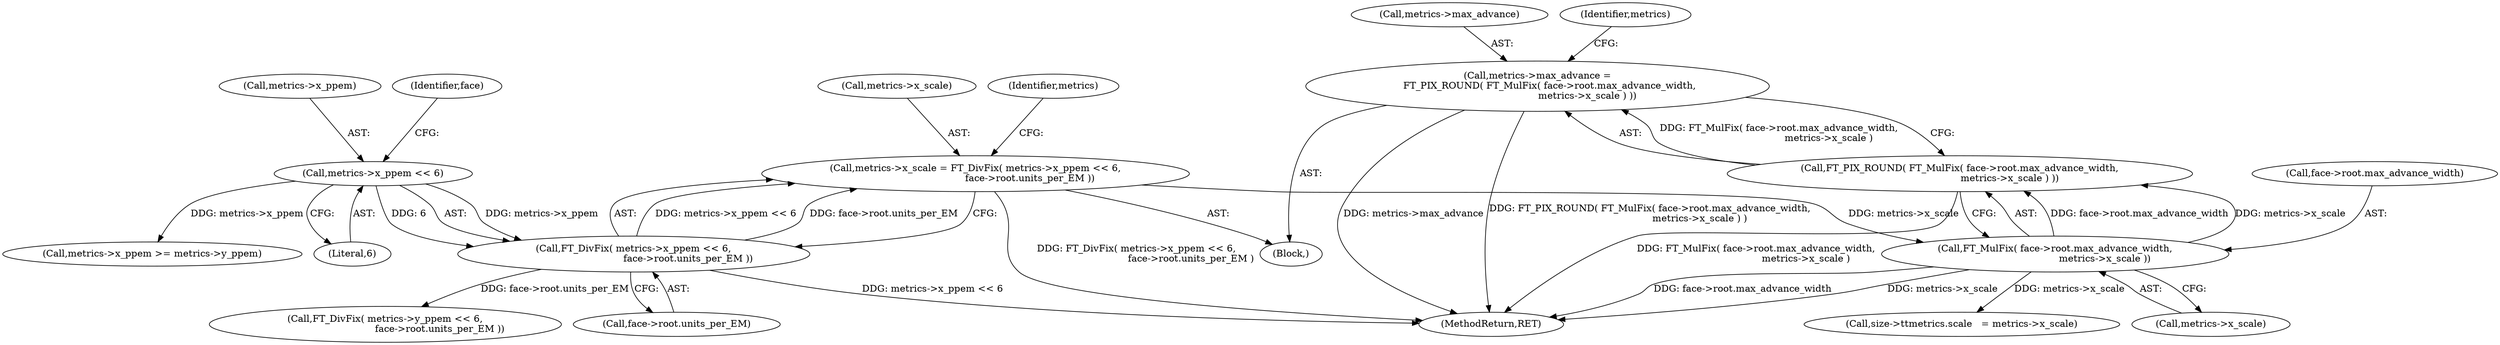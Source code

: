 digraph "0_savannah_e6699596af5c5d6f0ae0ea06e19df87dce088df8@pointer" {
"1000242" [label="(Call,metrics->max_advance =\n        FT_PIX_ROUND( FT_MulFix( face->root.max_advance_width,\n                                 metrics->x_scale ) ))"];
"1000246" [label="(Call,FT_PIX_ROUND( FT_MulFix( face->root.max_advance_width,\n                                 metrics->x_scale ) ))"];
"1000247" [label="(Call,FT_MulFix( face->root.max_advance_width,\n                                 metrics->x_scale ))"];
"1000212" [label="(Call,metrics->x_scale = FT_DivFix( metrics->x_ppem << 6,\n                                    face->root.units_per_EM ))"];
"1000216" [label="(Call,FT_DivFix( metrics->x_ppem << 6,\n                                    face->root.units_per_EM ))"];
"1000217" [label="(Call,metrics->x_ppem << 6)"];
"1000246" [label="(Call,FT_PIX_ROUND( FT_MulFix( face->root.max_advance_width,\n                                 metrics->x_scale ) ))"];
"1000248" [label="(Call,face->root.max_advance_width)"];
"1000218" [label="(Call,metrics->x_ppem)"];
"1000257" [label="(Call,metrics->x_ppem >= metrics->y_ppem)"];
"1000351" [label="(MethodReturn,RET)"];
"1000216" [label="(Call,FT_DivFix( metrics->x_ppem << 6,\n                                    face->root.units_per_EM ))"];
"1000213" [label="(Call,metrics->x_scale)"];
"1000243" [label="(Call,metrics->max_advance)"];
"1000229" [label="(Identifier,metrics)"];
"1000222" [label="(Call,face->root.units_per_EM)"];
"1000242" [label="(Call,metrics->max_advance =\n        FT_PIX_ROUND( FT_MulFix( face->root.max_advance_width,\n                                 metrics->x_scale ) ))"];
"1000221" [label="(Literal,6)"];
"1000231" [label="(Call,FT_DivFix( metrics->y_ppem << 6,\n                                    face->root.units_per_EM ))"];
"1000265" [label="(Call,size->ttmetrics.scale   = metrics->x_scale)"];
"1000224" [label="(Identifier,face)"];
"1000212" [label="(Call,metrics->x_scale = FT_DivFix( metrics->x_ppem << 6,\n                                    face->root.units_per_EM ))"];
"1000253" [label="(Call,metrics->x_scale)"];
"1000217" [label="(Call,metrics->x_ppem << 6)"];
"1000211" [label="(Block,)"];
"1000259" [label="(Identifier,metrics)"];
"1000247" [label="(Call,FT_MulFix( face->root.max_advance_width,\n                                 metrics->x_scale ))"];
"1000242" -> "1000211"  [label="AST: "];
"1000242" -> "1000246"  [label="CFG: "];
"1000243" -> "1000242"  [label="AST: "];
"1000246" -> "1000242"  [label="AST: "];
"1000259" -> "1000242"  [label="CFG: "];
"1000242" -> "1000351"  [label="DDG: FT_PIX_ROUND( FT_MulFix( face->root.max_advance_width,\n                                 metrics->x_scale ) )"];
"1000242" -> "1000351"  [label="DDG: metrics->max_advance"];
"1000246" -> "1000242"  [label="DDG: FT_MulFix( face->root.max_advance_width,\n                                 metrics->x_scale )"];
"1000246" -> "1000247"  [label="CFG: "];
"1000247" -> "1000246"  [label="AST: "];
"1000246" -> "1000351"  [label="DDG: FT_MulFix( face->root.max_advance_width,\n                                 metrics->x_scale )"];
"1000247" -> "1000246"  [label="DDG: face->root.max_advance_width"];
"1000247" -> "1000246"  [label="DDG: metrics->x_scale"];
"1000247" -> "1000253"  [label="CFG: "];
"1000248" -> "1000247"  [label="AST: "];
"1000253" -> "1000247"  [label="AST: "];
"1000247" -> "1000351"  [label="DDG: face->root.max_advance_width"];
"1000247" -> "1000351"  [label="DDG: metrics->x_scale"];
"1000212" -> "1000247"  [label="DDG: metrics->x_scale"];
"1000247" -> "1000265"  [label="DDG: metrics->x_scale"];
"1000212" -> "1000211"  [label="AST: "];
"1000212" -> "1000216"  [label="CFG: "];
"1000213" -> "1000212"  [label="AST: "];
"1000216" -> "1000212"  [label="AST: "];
"1000229" -> "1000212"  [label="CFG: "];
"1000212" -> "1000351"  [label="DDG: FT_DivFix( metrics->x_ppem << 6,\n                                    face->root.units_per_EM )"];
"1000216" -> "1000212"  [label="DDG: metrics->x_ppem << 6"];
"1000216" -> "1000212"  [label="DDG: face->root.units_per_EM"];
"1000216" -> "1000222"  [label="CFG: "];
"1000217" -> "1000216"  [label="AST: "];
"1000222" -> "1000216"  [label="AST: "];
"1000216" -> "1000351"  [label="DDG: metrics->x_ppem << 6"];
"1000217" -> "1000216"  [label="DDG: metrics->x_ppem"];
"1000217" -> "1000216"  [label="DDG: 6"];
"1000216" -> "1000231"  [label="DDG: face->root.units_per_EM"];
"1000217" -> "1000221"  [label="CFG: "];
"1000218" -> "1000217"  [label="AST: "];
"1000221" -> "1000217"  [label="AST: "];
"1000224" -> "1000217"  [label="CFG: "];
"1000217" -> "1000257"  [label="DDG: metrics->x_ppem"];
}
